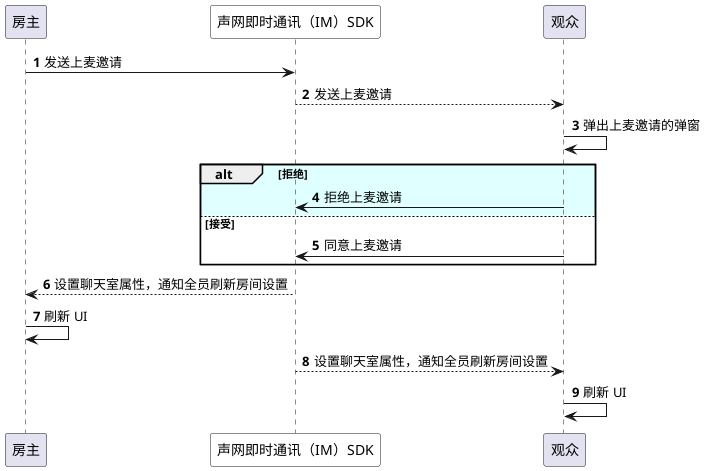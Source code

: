 @startuml
autonumber
participant "房主" as a
participant "声网即时通讯（IM）SDK" as b #White
participant "观众" as c
a -> b: 发送上麦邀请
b --> c: 发送上麦邀请
c -> c: 弹出上麦邀请的弹窗
alt #LightCyan 拒绝
c -> b: 拒绝上麦邀请
else #White 接受
c -> b: 同意上麦邀请
end
b --> a: 设置聊天室属性，通知全员刷新房间设置
a -> a: 刷新 UI
b --> c: 设置聊天室属性，通知全员刷新房间设置
c -> c: 刷新 UI
@enduml